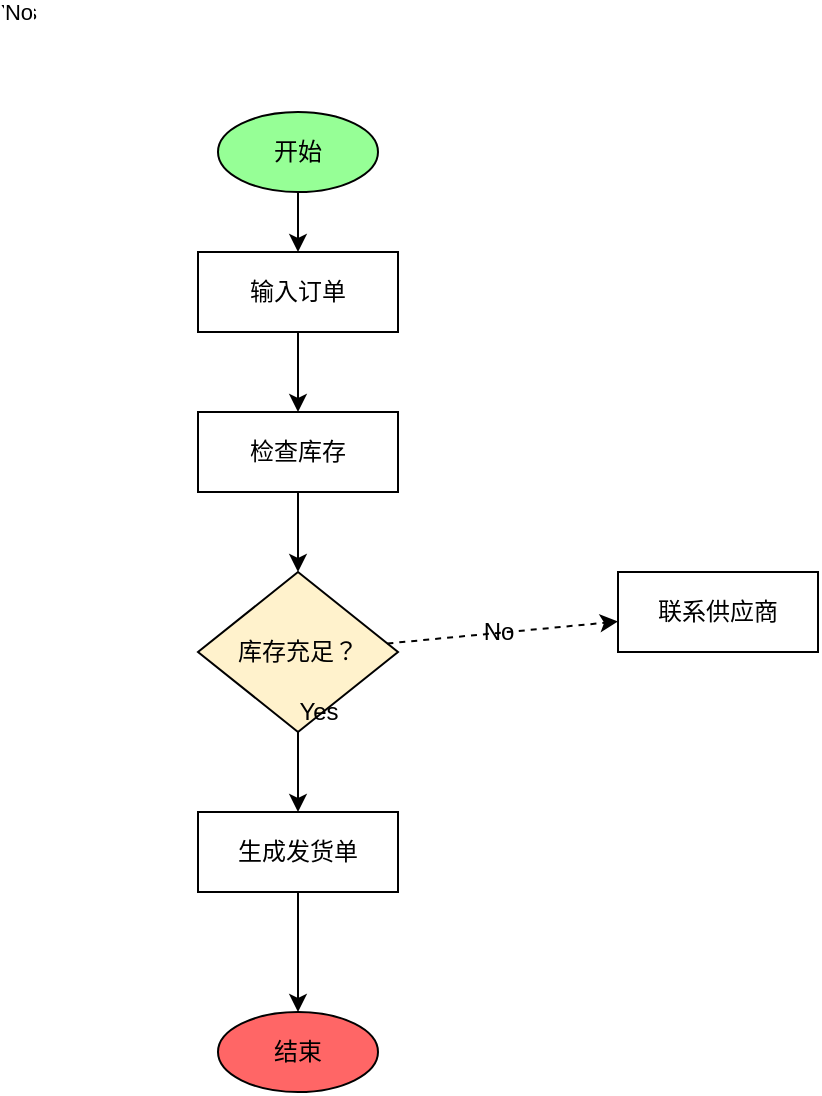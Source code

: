 <mxfile>
    <diagram name="第 1 页" id="nYswJ3oYlL-5v3RkydyH">
        <mxGraphModel dx="1026" dy="579" grid="1" gridSize="10" guides="1" tooltips="1" connect="1" arrows="1" fold="1" page="1" pageScale="1" pageWidth="827" pageHeight="1169" math="0" shadow="0">
            <root>
                <mxCell id="0" />
                <mxCell id="1" parent="0" />
                <!-- 开始节点 -->
                <mxCell id="Start" value="开始" style="ellipse;whiteSpace=wrap;html=1;fillColor=#96FF96;" vertex="1" parent="1">
                    <mxGeometry x="100" y="50" width="80" height="40" as="geometry" />
                </mxCell>
                <!-- 流程步骤 -->
                <mxCell id="Step1" value="输入订单" style="rounded=0;whiteSpace=wrap;html=1;" vertex="1" parent="1">
                    <mxGeometry x="90" y="120" width="100" height="40" as="geometry" />
                </mxCell>
                <mxCell id="Step2" value="检查库存" style="rounded=0;whiteSpace=wrap;html=1;" vertex="1" parent="1">
                    <mxGeometry x="90" y="200" width="100" height="40" as="geometry" />
                </mxCell>
                <!-- 判断节点 -->
                <mxCell id="Decision" value="库存充足？" style="rhombus;whiteSpace=wrap;html=1;fillColor=#FFF2CC;" vertex="1" parent="1">
                    <mxGeometry x="90" y="280" width="100" height="80" as="geometry" />
                </mxCell>
                <!-- 分支路径 -->
                <mxCell id="Yes" value="Yes" style="edgeLabel;html=1;align=center;verticalAlign=middle;resizable=0;points=[];" vertex="1" connectable="0" parent="1">
                    <mxGeometry x="-0.3" y="-3" relative="1" as="geometry">
                        <mxPoint as="offset" />
                    </mxGeometry>
                </mxCell>
                <mxCell id="No" value="No" style="edgeLabel;html=1;align=center;verticalAlign=middle;resizable=0;points=[];" vertex="1" connectable="0" parent="1">
                    <mxGeometry x="-0.3" y="-3" relative="1" as="geometry">
                        <mxPoint as="offset" />
                    </mxGeometry>
                </mxCell>
                <!-- 结束节点 -->
                <mxCell id="End" value="结束" style="ellipse;whiteSpace=wrap;html=1;fillColor=#FF6666;" vertex="1" parent="1">
                    <mxGeometry x="100" y="500" width="80" height="40" as="geometry" />
                </mxCell>
                <!-- 其他步骤 -->
                <mxCell id="Step3" value="联系供应商" style="rounded=0;whiteSpace=wrap;html=1;" vertex="1" parent="1">
                    <mxGeometry x="300" y="280" width="100" height="40" as="geometry" />
                </mxCell>
                <mxCell id="Step4" value="生成发货单" style="rounded=0;whiteSpace=wrap;html=1;" vertex="1" parent="1">
                    <mxGeometry x="90" y="400" width="100" height="40" as="geometry" />
                </mxCell>
                <!-- 连接线 -->
                <mxCell id="conn1" value="" style="endArrow=classic;html=1;" edge="1" parent="1" source="Start" target="Step1">
                    <mxGeometry relative="1" as="geometry" />
                </mxCell>
                <mxCell id="conn2" value="" style="endArrow=classic;html=1;" edge="1" parent="1" source="Step1" target="Step2">
                    <mxGeometry relative="1" as="geometry" />
                </mxCell>
                <mxCell id="conn3" value="" style="endArrow=classic;html=1;" edge="1" parent="1" source="Step2" target="Decision">
                    <mxGeometry relative="1" as="geometry" />
                </mxCell>
                <mxCell id="conn4" value="" style="endArrow=classic;html=1;dashed=1;" edge="1" parent="1" source="Decision" target="Step3">
                    <mxGeometry relative="1" as="geometry">
                        <mxPoint x="440" y="320" as="targetPoint" />
                    </mxGeometry>
                </mxCell>
                <mxCell id="conn5" value="" style="endArrow=classic;html=1;" edge="1" parent="1" source="Decision" target="Step4">
                    <mxGeometry relative="1" as="geometry">
                        <mxPoint x="140" y="400" as="targetPoint" />
                    </mxGeometry>
                </mxCell>
                <mxCell id="conn6" value="" style="endArrow=classic;html=1;" edge="1" parent="1" source="Step4" target="End">
                    <mxGeometry relative="1" as="geometry" />
                </mxCell>
                <!-- 标签附加到连接线 -->
                <mxCell id="labelYes" value="Yes" style="text;html=1;align=center;verticalAlign=middle;resizable=0;points=[];" vertex="1" parent="1" connectable="0">
                    <mxGeometry x="130" y="340" width="40" height="20" as="geometry" />
                </mxCell>
                <mxCell id="labelNo" value="No" style="text;html=1;align=center;verticalAlign=middle;resizable=0;points=[];" vertex="1" parent="1" connectable="0">
                    <mxGeometry x="220" y="300" width="40" height="20" as="geometry" />
                </mxCell>
            </mxGraphModel>
        </diagram>
    </mxfile>
</mxfile>
